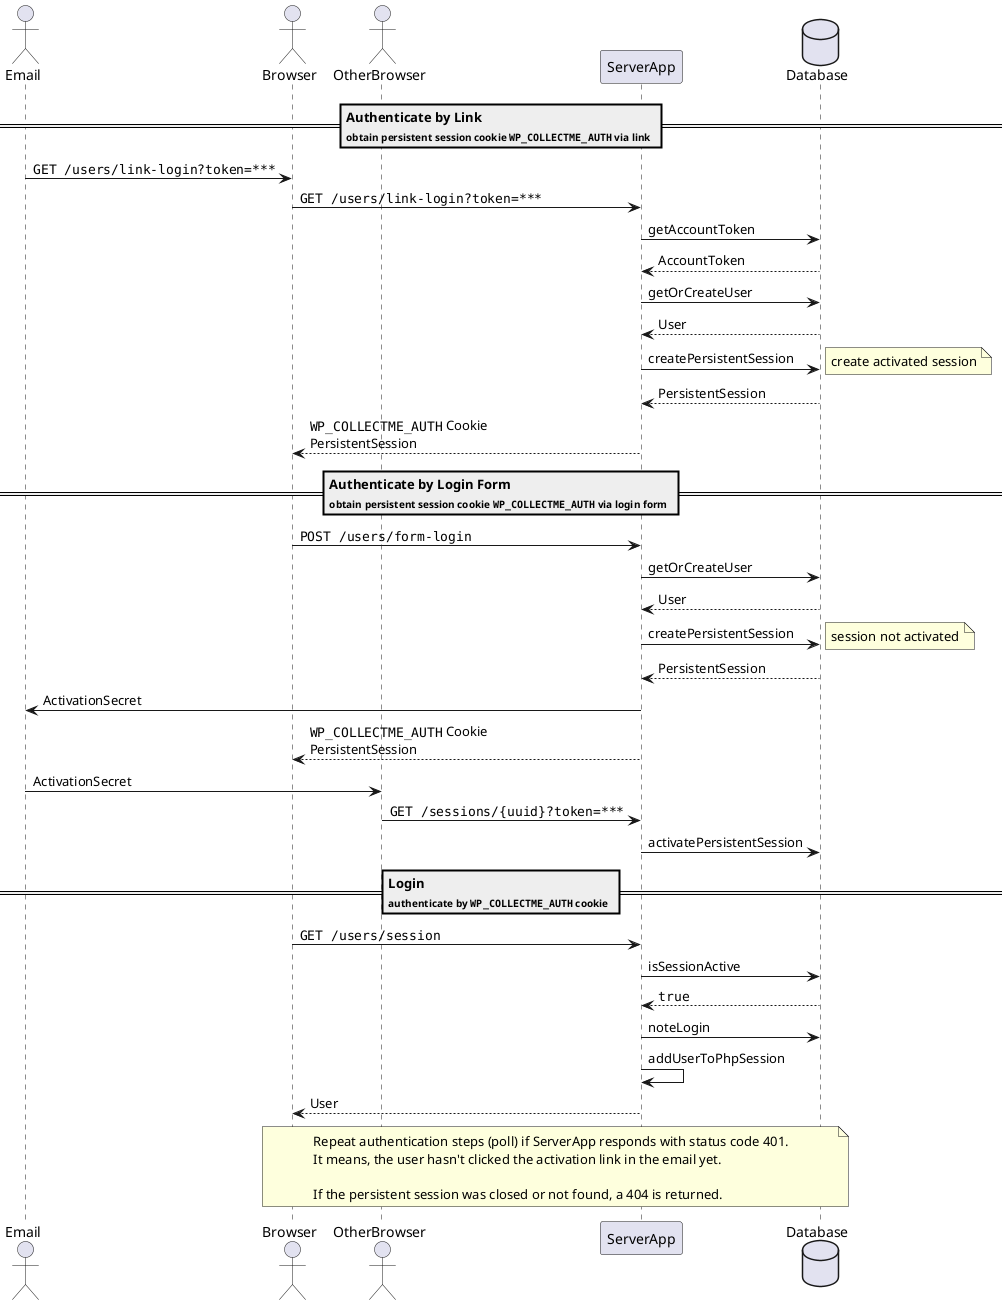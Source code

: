 @startuml
Actor Email
Actor Browser
Actor OtherBrowser
Participant ServerApp
Database Database


== Authenticate by Link\n<size:10>obtain persistent session cookie ""WP_COLLECTME_AUTH"" via link</size> ==
Email -> Browser : ""GET /users/link-login?token=***""
Browser -> ServerApp : ""GET /users/link-login?token=***""
ServerApp -> Database : getAccountToken
Database --> ServerApp : AccountToken
ServerApp -> Database  : getOrCreateUser
Database --> ServerApp : User
ServerApp -> Database  : createPersistentSession
note right: create activated session
Database --> ServerApp : PersistentSession
ServerApp --> Browser  : ""WP_COLLECTME_AUTH"" Cookie\nPersistentSession

== Authenticate by Login Form\n<size:10>obtain persistent session cookie ""WP_COLLECTME_AUTH"" via login form</size> ==
Browser -> ServerApp   : ""POST /users/form-login""
ServerApp -> Database  : getOrCreateUser
Database --> ServerApp : User
ServerApp -> Database  : createPersistentSession
note right: session not activated
Database --> ServerApp : PersistentSession
ServerApp -> Email     : ActivationSecret
ServerApp --> Browser  : ""WP_COLLECTME_AUTH"" Cookie\nPersistentSession
Email -> OtherBrowser  : ActivationSecret
OtherBrowser -> ServerApp: ""GET /sessions/{uuid}?token=***""
ServerApp -> Database  : activatePersistentSession

== Login\n<size:10>authenticate by ""WP_COLLECTME_AUTH"" cookie</size> ==
Browser -> ServerApp : ""GET /users/session""
ServerApp -> Database : isSessionActive
Database --> ServerApp : ""true""
ServerApp -> Database : noteLogin
ServerApp -> ServerApp : addUserToPhpSession
ServerApp --> Browser : User

note over Browser, Database
Repeat authentication steps (poll) if ServerApp responds with status code 401.
It means, the user hasn't clicked the activation link in the email yet.

If the persistent session was closed or not found, a 404 is returned.
end note
@enduml
